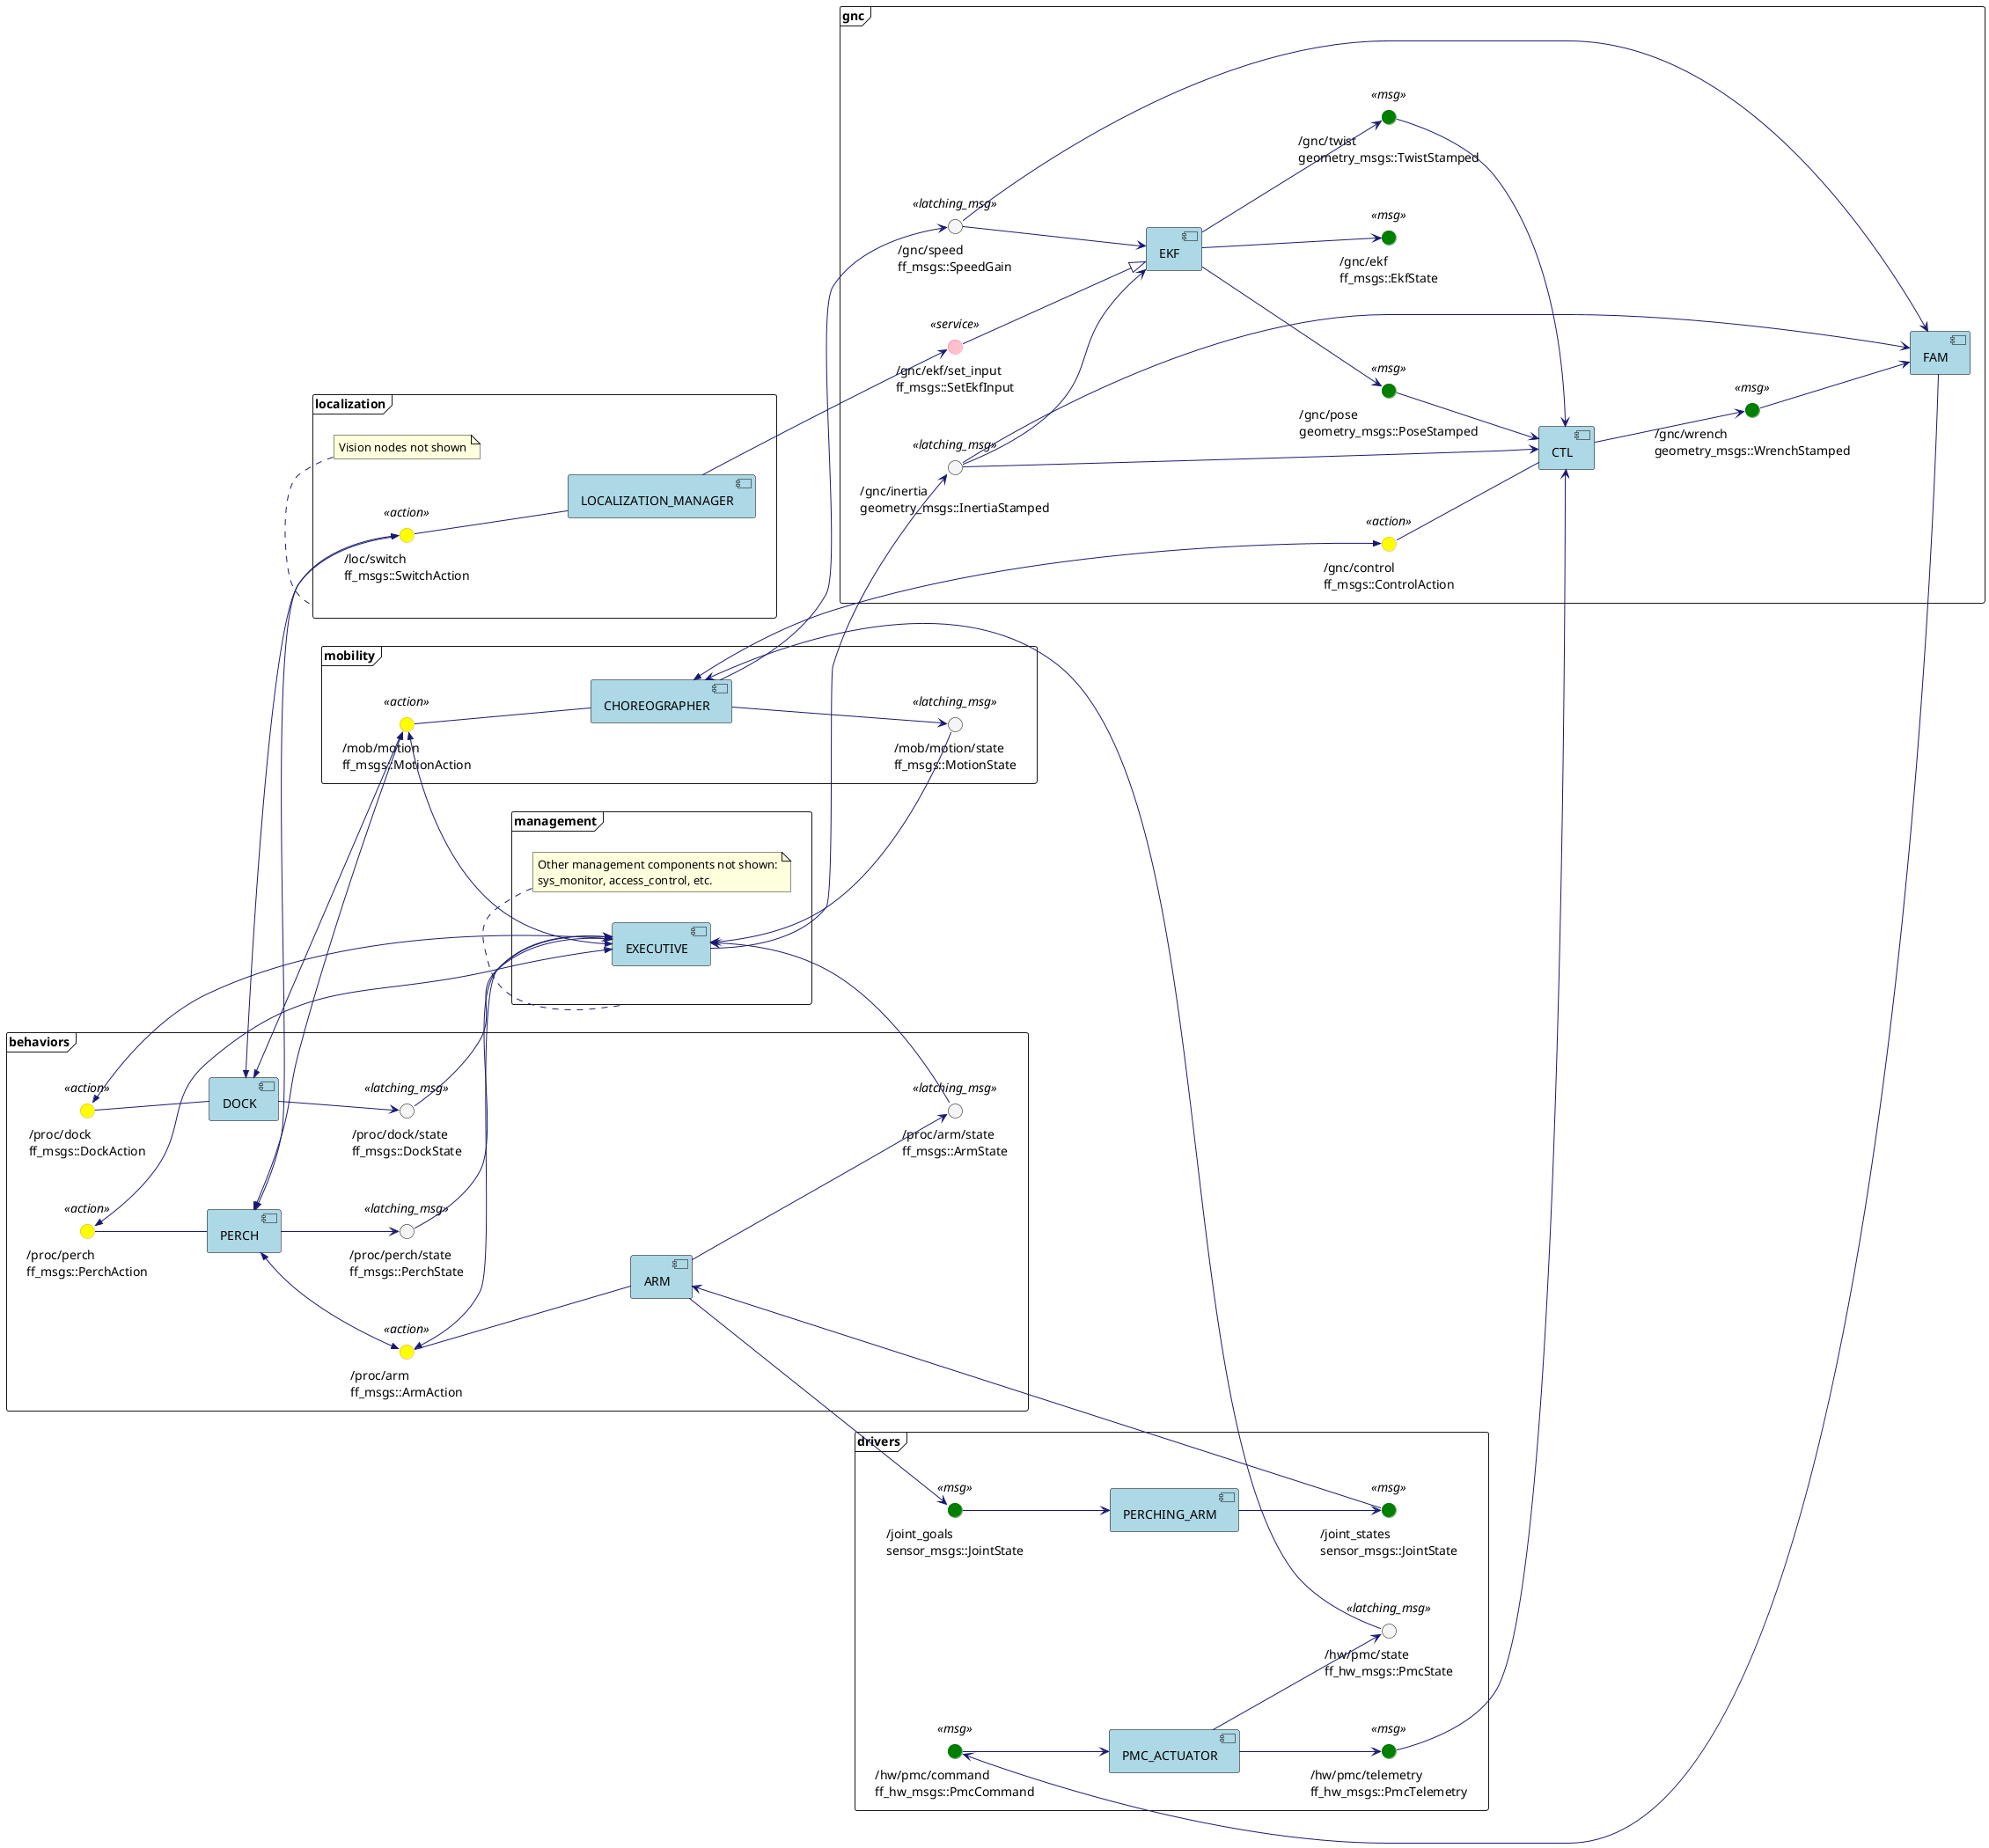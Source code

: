 @startuml

left to right direction

' Common colors scheme for the type of interfaces
skinparam interface {
  borderColor<<action>> #GoldenRod
  backgroundColor<<action>> #Yellow
  borderColor<<service>> #HotPink
  backgroundColor<<service>> #Pink
  borderColor<<msg>> #DarkGreen
  backgroundColor<<msg>> #Green
  borderColor<<latching_msg>> #Black
  backgroundColor<<latching_msg>> #WhiteSmoke
}

skinparam component {
    borderColor #Black
    backgroundColor #LightBlue
    arrowColor #MidnightBlue
}

' Nodes and Interfaces
frame management {
  component EXECUTIVE
  note top of management
  Other management components not shown:
  sys_monitor, access_control, etc.
  end note
''  component SYS_MONITOR
''  component ACCESS_CONTROL
''  component DDS_ROS_BRIDGE
}

frame behaviors {
  component DOCK
  component PERCH
  component ARM
  interface "/proc/perch\nff_msgs::PerchAction" <<action>> as PerchAction
  interface "/proc/dock\nff_msgs::DockAction" <<action>> as DockAction
  interface "/proc/arm\nff_msgs::ArmAction" <<action>> as ArmAction
  interface "/proc/perch/state\nff_msgs::PerchState" <<latching_msg>> as PerchState
  interface "/proc/dock/state\nff_msgs::DockState" <<latching_msg>> as DockState
  interface "/proc/arm/state\nff_msgs::ArmState" <<latching_msg>> as ArmState
}

' PUML abbreviated notation:
' component X --> [X]
' interface I --> () I

frame mobility {
  [CHOREOGRAPHER]
  () "/mob/motion\nff_msgs::MotionAction" <<action>> as MotionAction
  () "/mob/motion/state\nff_msgs::MotionState" <<latching_msg>> as MotionState
}

frame localization {
  [LOCALIZATION_MANAGER]
  () "/loc/switch\nff_msgs::SwitchAction" <<action>> as SwitchAction
  note top of localization
  Vision nodes not shown
  end note
}

frame gnc {
  [CTL]
  [FAM]
  [EKF]
  () "/gnc/control\nff_msgs::ControlAction" <<action>> as ControlAction
  () "/gnc/ekf/set_input\nff_msgs::SetEkfInput" <<service>> as EkfSetInput
  () "/gnc/ekf\nff_msgs::EkfState" <<msg>> as EkfState
  () "/gnc/pose\ngeometry_msgs::PoseStamped" <<msg>> as PoseStamped
  () "/gnc/twist\ngeometry_msgs::TwistStamped" <<msg>> as TwistStamped
  () "/gnc/wrench\ngeometry_msgs::WrenchStamped" <<msg>> as WrenchStamped
  () "/gnc/inertia\ngeometry_msgs::InertiaStamped" <<latching_msg>> as InertiaStamped
  () "/gnc/speed\nff_msgs::SpeedGain" <<latching_msg>> as SpeedGain
}

frame drivers {
  [PERCHING_ARM]
  [PMC_ACTUATOR]
  () "/hw/pmc/telemetry\nff_hw_msgs::PmcTelemetry" <<msg>> as PmcTelemetry
  () "/hw/pmc/state\nff_hw_msgs::PmcState" <<latching_msg>> as PmcState
  () "/hw/pmc/command\nff_hw_msgs::PmcCommand" <<msg>> as PmcCommand
  () "/joint_states\nsensor_msgs::JointState" <<msg>> as JointStates
  () "/joint_goals\nsensor_msgs::JointState" <<msg>> as JointGoals
}

  ' Relationships
EXECUTIVE <<-->> MotionAction
EXECUTIVE <<-->> DockAction
EXECUTIVE <<-->> PerchAction
EXECUTIVE <<-->> ArmAction
EXECUTIVE --> InertiaStamped
InertiaStamped --> FAM
InertiaStamped --> CTL
InertiaStamped --> EKF


DockAction -- DOCK
PerchAction -- PERCH
DOCK <<-->> SwitchAction
PERCH <<-->> SwitchAction
SwitchAction -- LOCALIZATION_MANAGER
LOCALIZATION_MANAGER --> EkfSetInput
EkfSetInput --|> EKF
DOCK <<-->> MotionAction
PERCH <<-->> MotionAction
PERCH <<-->> ArmAction
MotionAction -- CHOREOGRAPHER
CHOREOGRAPHER <<-->> ControlAction
CHOREOGRAPHER --> SpeedGain
SpeedGain --> EKF
SpeedGain --> FAM
ControlAction -- CTL
CTL --> WrenchStamped
PmcCommand --> PMC_ACTUATOR
PMC_ACTUATOR --> PmcTelemetry
PMC_ACTUATOR --> PmcState
PmcTelemetry --> CTL
PmcState --> CHOREOGRAPHER
ArmAction -- ARM
WrenchStamped --> FAM
FAM --> PmcCommand
ARM --> JointGoals
EKF --> PoseStamped
EKF --> TwistStamped
EKF --> EkfState
TwistStamped --> CTL
PoseStamped --> CTL
JointStates --> ARM
JointGoals --> PERCHING_ARM
PERCHING_ARM --> JointStates
PERCH --> PerchState
DOCK --> DockState
ARM --> ArmState
CHOREOGRAPHER --> MotionState
PerchState --> EXECUTIVE
DockState --> EXECUTIVE
ArmState --> EXECUTIVE
MotionState --> EXECUTIVE

@enduml
